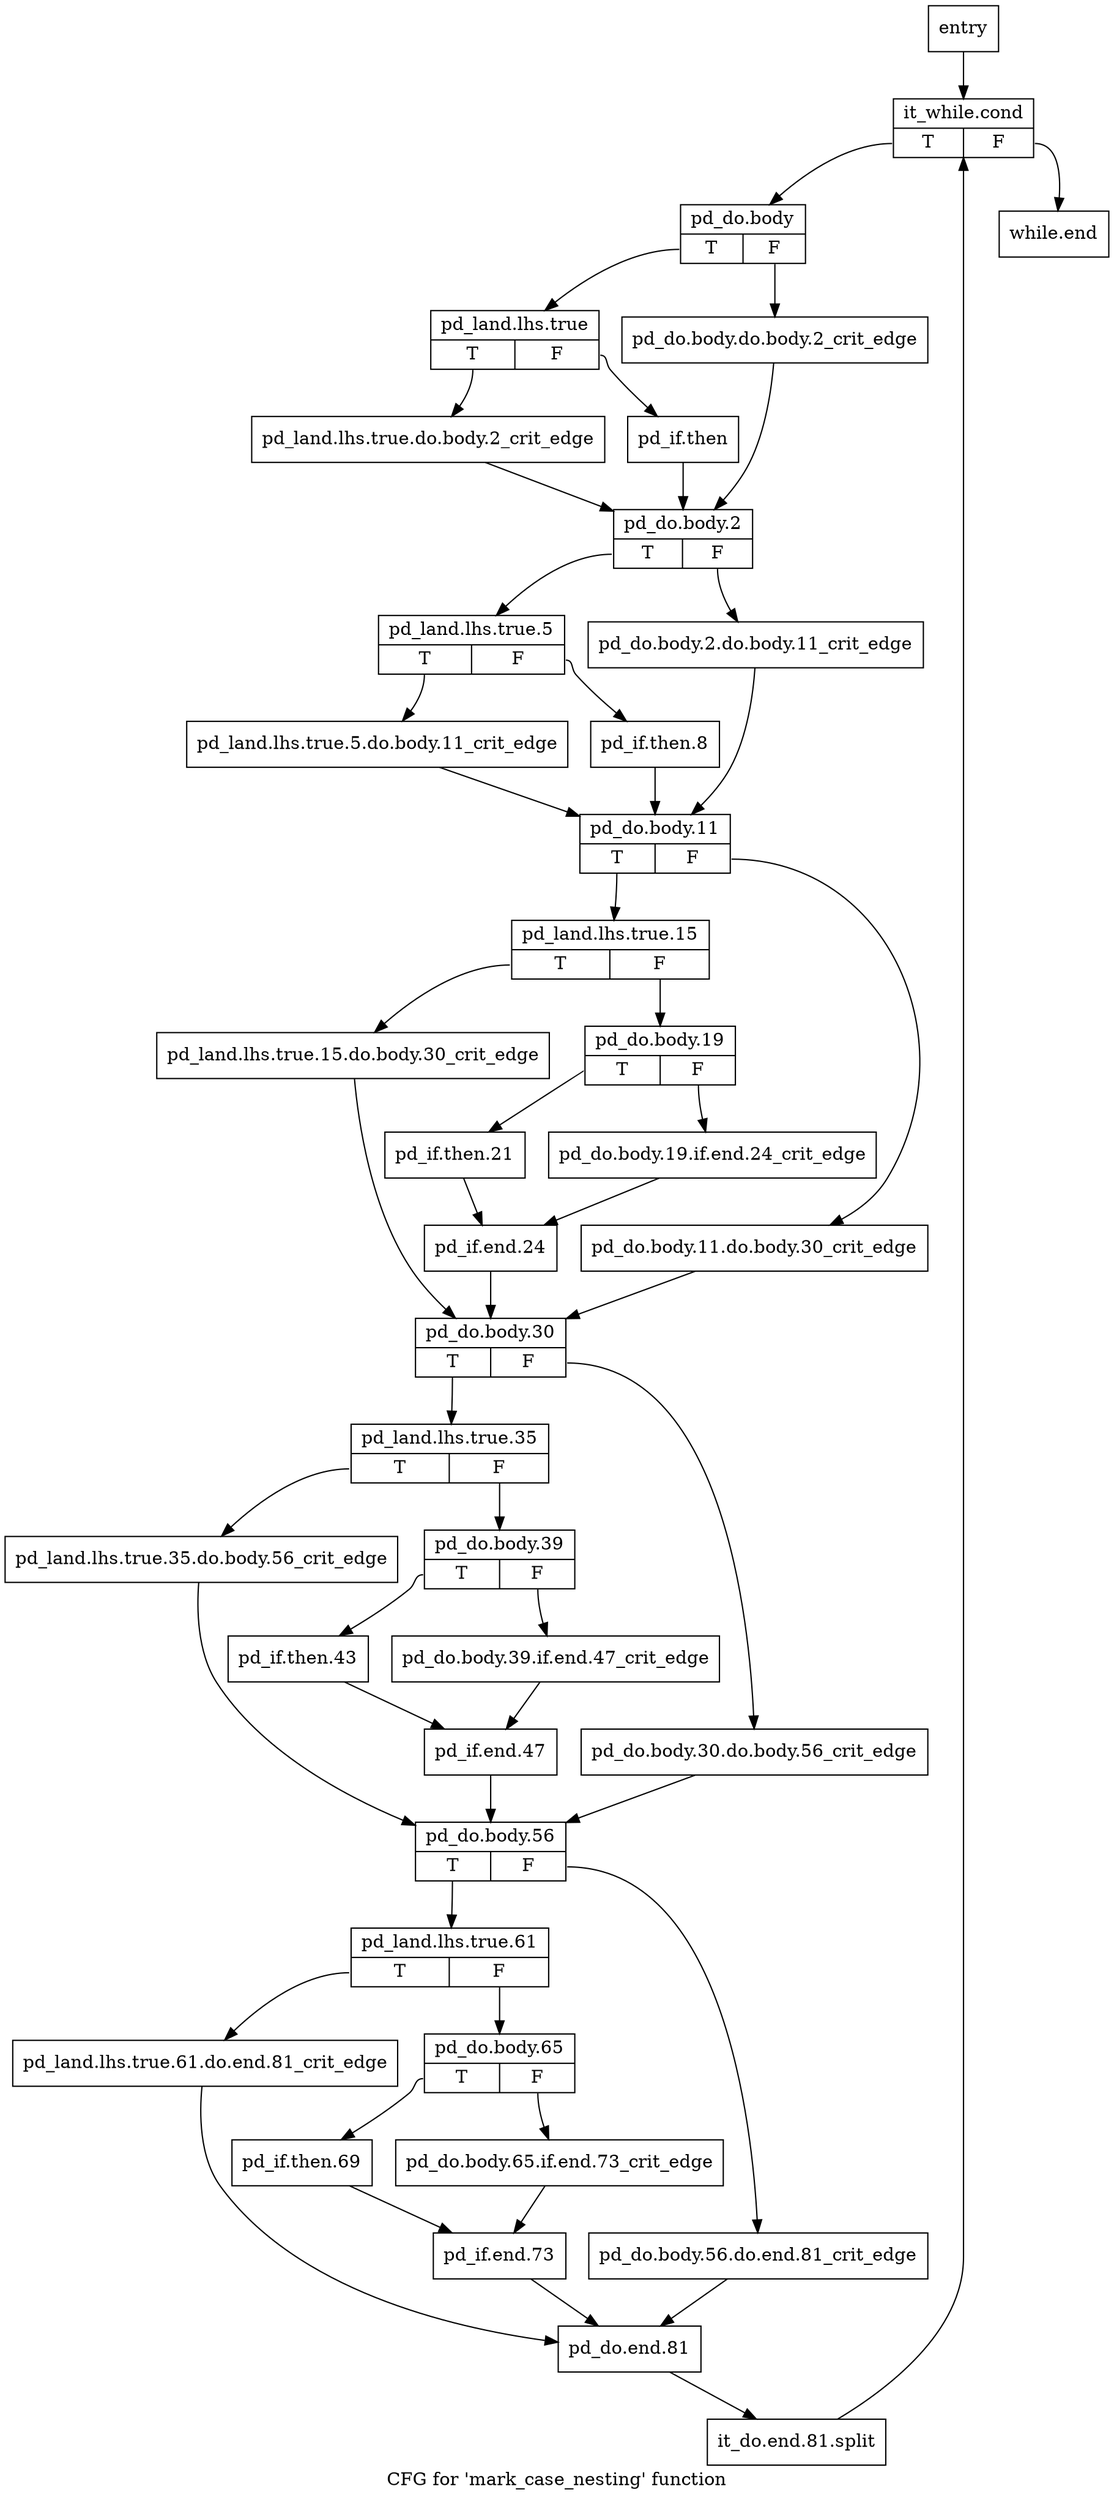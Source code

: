 digraph "CFG for 'mark_case_nesting' function" {
	label="CFG for 'mark_case_nesting' function";

	Node0x9382ad0 [shape=record,label="{entry}"];
	Node0x9382ad0 -> Node0x9382b20;
	Node0x9382b20 [shape=record,label="{it_while.cond|{<s0>T|<s1>F}}"];
	Node0x9382b20:s0 -> Node0x93860a0;
	Node0x9382b20:s1 -> Node0x93875c0;
	Node0x93860a0 [shape=record,label="{pd_do.body|{<s0>T|<s1>F}}"];
	Node0x93860a0:s0 -> Node0x9386140;
	Node0x93860a0:s1 -> Node0x93860f0;
	Node0x93860f0 [shape=record,label="{pd_do.body.do.body.2_crit_edge}"];
	Node0x93860f0 -> Node0x9386c60;
	Node0x9386140 [shape=record,label="{pd_land.lhs.true|{<s0>T|<s1>F}}"];
	Node0x9386140:s0 -> Node0x9386bc0;
	Node0x9386140:s1 -> Node0x9386c10;
	Node0x9386bc0 [shape=record,label="{pd_land.lhs.true.do.body.2_crit_edge}"];
	Node0x9386bc0 -> Node0x9386c60;
	Node0x9386c10 [shape=record,label="{pd_if.then}"];
	Node0x9386c10 -> Node0x9386c60;
	Node0x9386c60 [shape=record,label="{pd_do.body.2|{<s0>T|<s1>F}}"];
	Node0x9386c60:s0 -> Node0x9386d00;
	Node0x9386c60:s1 -> Node0x9386cb0;
	Node0x9386cb0 [shape=record,label="{pd_do.body.2.do.body.11_crit_edge}"];
	Node0x9386cb0 -> Node0x9386df0;
	Node0x9386d00 [shape=record,label="{pd_land.lhs.true.5|{<s0>T|<s1>F}}"];
	Node0x9386d00:s0 -> Node0x9386d50;
	Node0x9386d00:s1 -> Node0x9386da0;
	Node0x9386d50 [shape=record,label="{pd_land.lhs.true.5.do.body.11_crit_edge}"];
	Node0x9386d50 -> Node0x9386df0;
	Node0x9386da0 [shape=record,label="{pd_if.then.8}"];
	Node0x9386da0 -> Node0x9386df0;
	Node0x9386df0 [shape=record,label="{pd_do.body.11|{<s0>T|<s1>F}}"];
	Node0x9386df0:s0 -> Node0x9386e90;
	Node0x9386df0:s1 -> Node0x9386e40;
	Node0x9386e40 [shape=record,label="{pd_do.body.11.do.body.30_crit_edge}"];
	Node0x9386e40 -> Node0x9387070;
	Node0x9386e90 [shape=record,label="{pd_land.lhs.true.15|{<s0>T|<s1>F}}"];
	Node0x9386e90:s0 -> Node0x9386ee0;
	Node0x9386e90:s1 -> Node0x9386f30;
	Node0x9386ee0 [shape=record,label="{pd_land.lhs.true.15.do.body.30_crit_edge}"];
	Node0x9386ee0 -> Node0x9387070;
	Node0x9386f30 [shape=record,label="{pd_do.body.19|{<s0>T|<s1>F}}"];
	Node0x9386f30:s0 -> Node0x9386fd0;
	Node0x9386f30:s1 -> Node0x9386f80;
	Node0x9386f80 [shape=record,label="{pd_do.body.19.if.end.24_crit_edge}"];
	Node0x9386f80 -> Node0x9387020;
	Node0x9386fd0 [shape=record,label="{pd_if.then.21}"];
	Node0x9386fd0 -> Node0x9387020;
	Node0x9387020 [shape=record,label="{pd_if.end.24}"];
	Node0x9387020 -> Node0x9387070;
	Node0x9387070 [shape=record,label="{pd_do.body.30|{<s0>T|<s1>F}}"];
	Node0x9387070:s0 -> Node0x9387110;
	Node0x9387070:s1 -> Node0x93870c0;
	Node0x93870c0 [shape=record,label="{pd_do.body.30.do.body.56_crit_edge}"];
	Node0x93870c0 -> Node0x93872f0;
	Node0x9387110 [shape=record,label="{pd_land.lhs.true.35|{<s0>T|<s1>F}}"];
	Node0x9387110:s0 -> Node0x9387160;
	Node0x9387110:s1 -> Node0x93871b0;
	Node0x9387160 [shape=record,label="{pd_land.lhs.true.35.do.body.56_crit_edge}"];
	Node0x9387160 -> Node0x93872f0;
	Node0x93871b0 [shape=record,label="{pd_do.body.39|{<s0>T|<s1>F}}"];
	Node0x93871b0:s0 -> Node0x9387250;
	Node0x93871b0:s1 -> Node0x9387200;
	Node0x9387200 [shape=record,label="{pd_do.body.39.if.end.47_crit_edge}"];
	Node0x9387200 -> Node0x93872a0;
	Node0x9387250 [shape=record,label="{pd_if.then.43}"];
	Node0x9387250 -> Node0x93872a0;
	Node0x93872a0 [shape=record,label="{pd_if.end.47}"];
	Node0x93872a0 -> Node0x93872f0;
	Node0x93872f0 [shape=record,label="{pd_do.body.56|{<s0>T|<s1>F}}"];
	Node0x93872f0:s0 -> Node0x9387390;
	Node0x93872f0:s1 -> Node0x9387340;
	Node0x9387340 [shape=record,label="{pd_do.body.56.do.end.81_crit_edge}"];
	Node0x9387340 -> Node0x9387570;
	Node0x9387390 [shape=record,label="{pd_land.lhs.true.61|{<s0>T|<s1>F}}"];
	Node0x9387390:s0 -> Node0x93873e0;
	Node0x9387390:s1 -> Node0x9387430;
	Node0x93873e0 [shape=record,label="{pd_land.lhs.true.61.do.end.81_crit_edge}"];
	Node0x93873e0 -> Node0x9387570;
	Node0x9387430 [shape=record,label="{pd_do.body.65|{<s0>T|<s1>F}}"];
	Node0x9387430:s0 -> Node0x93874d0;
	Node0x9387430:s1 -> Node0x9387480;
	Node0x9387480 [shape=record,label="{pd_do.body.65.if.end.73_crit_edge}"];
	Node0x9387480 -> Node0x9387520;
	Node0x93874d0 [shape=record,label="{pd_if.then.69}"];
	Node0x93874d0 -> Node0x9387520;
	Node0x9387520 [shape=record,label="{pd_if.end.73}"];
	Node0x9387520 -> Node0x9387570;
	Node0x9387570 [shape=record,label="{pd_do.end.81}"];
	Node0x9387570 -> Node0xeb91130;
	Node0xeb91130 [shape=record,label="{it_do.end.81.split}"];
	Node0xeb91130 -> Node0x9382b20;
	Node0x93875c0 [shape=record,label="{while.end}"];
}
